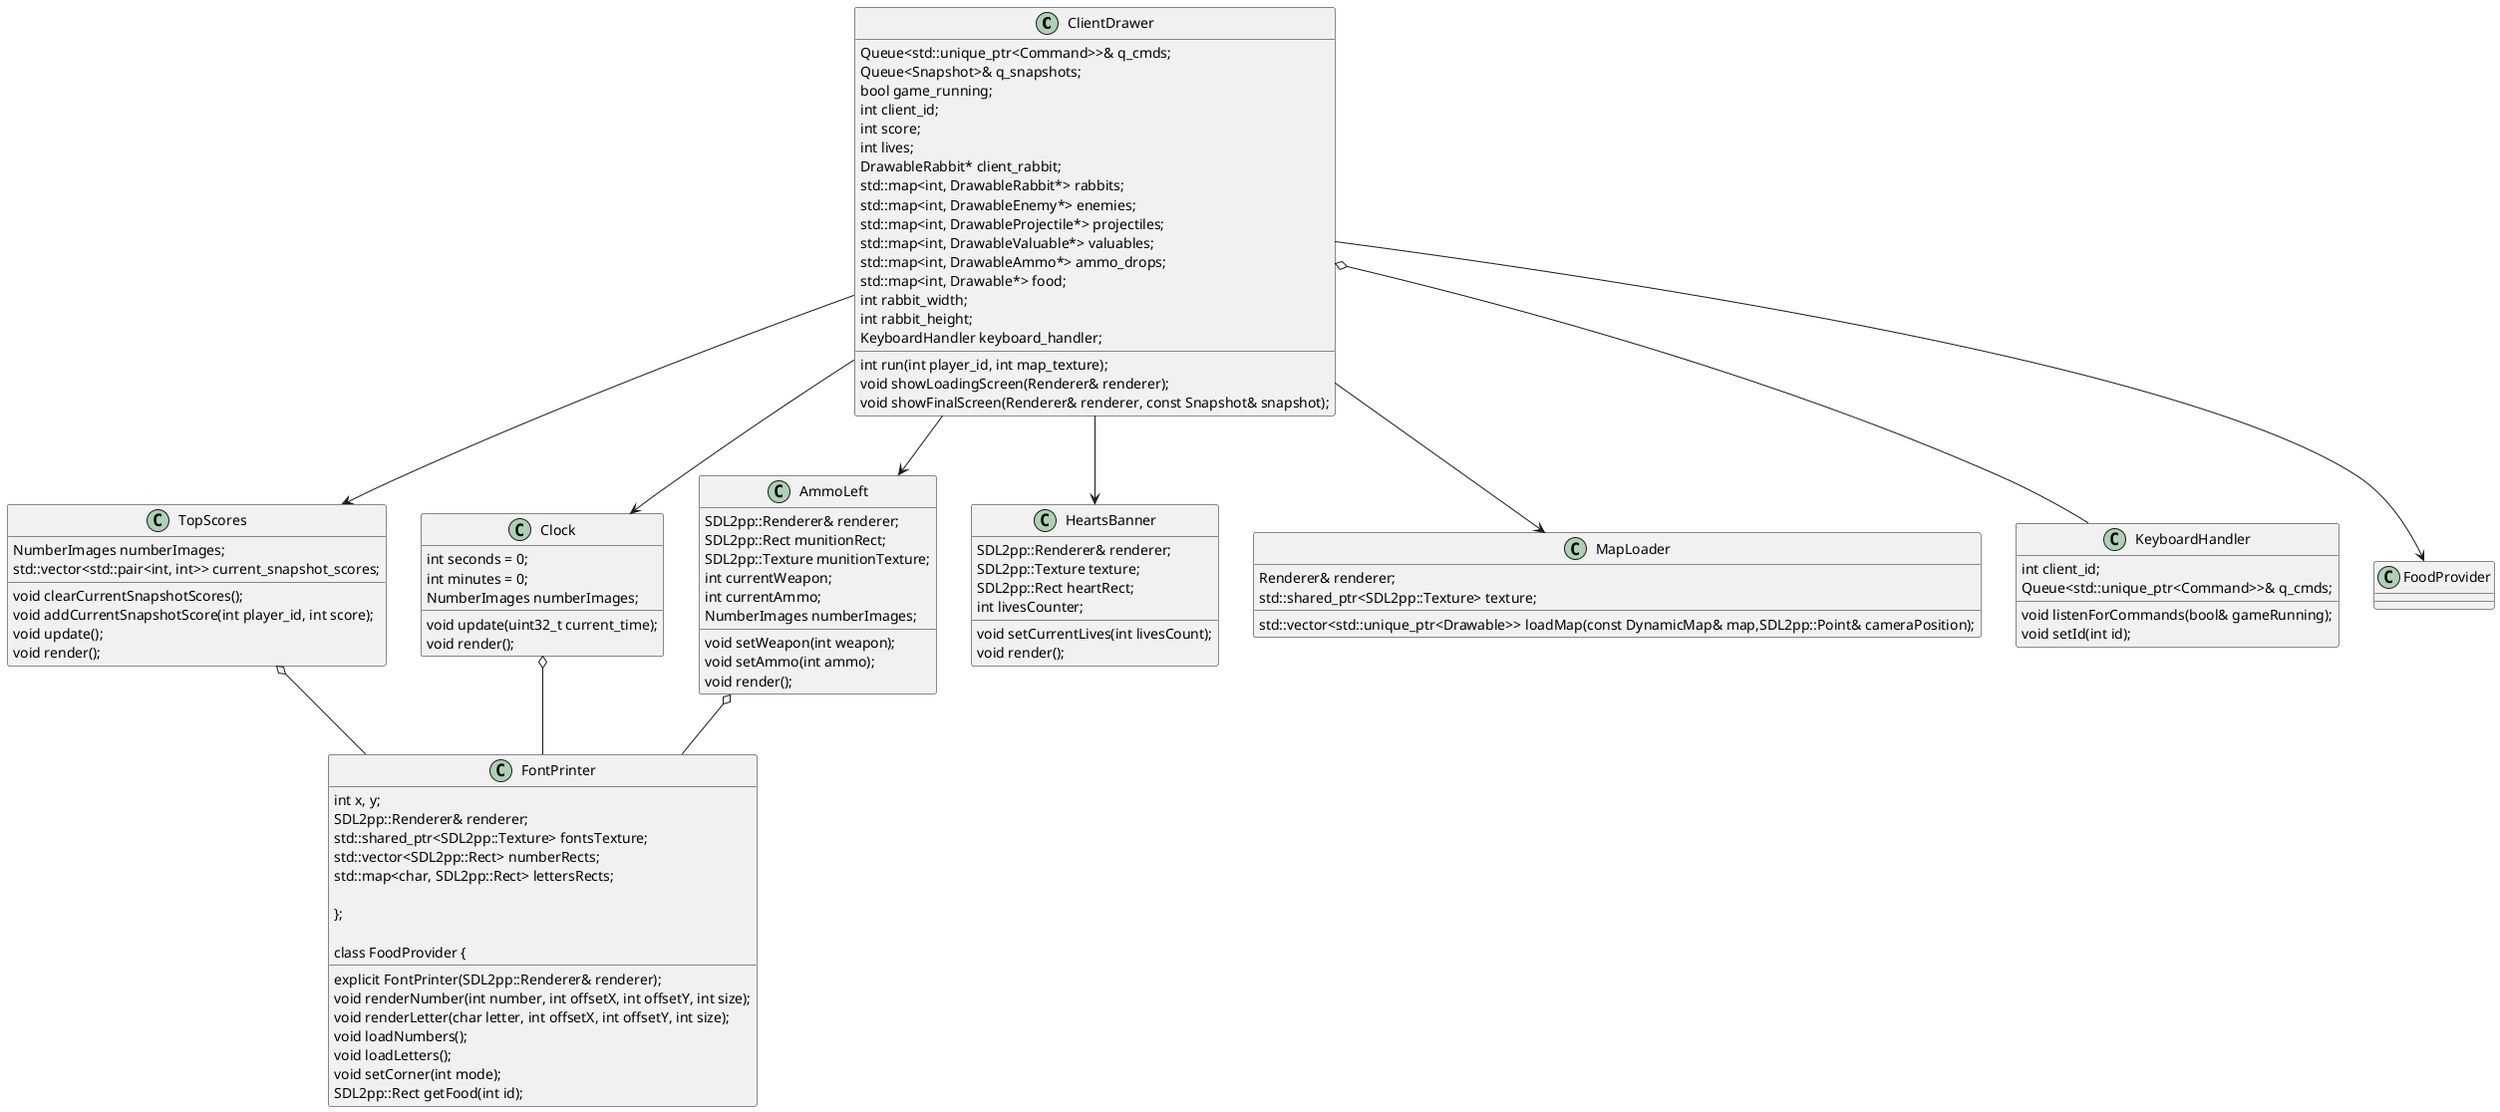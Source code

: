 @startuml
class ClientDrawer {
    Queue<std::unique_ptr<Command>>& q_cmds;
    Queue<Snapshot>& q_snapshots;
    bool game_running;
    int client_id;
    int score;
    int lives;
    DrawableRabbit* client_rabbit;
    std::map<int, DrawableRabbit*> rabbits;
    std::map<int, DrawableEnemy*> enemies;
    std::map<int, DrawableProjectile*> projectiles;
    std::map<int, DrawableValuable*> valuables;
    std::map<int, DrawableAmmo*> ammo_drops;
    std::map<int, Drawable*> food;
    int rabbit_width;
    int rabbit_height;
    KeyboardHandler keyboard_handler;

    int run(int player_id, int map_texture);
    void showLoadingScreen(Renderer& renderer);
    void showFinalScreen(Renderer& renderer, const Snapshot& snapshot);
}

class TopScores {
    NumberImages numberImages;
    std::vector<std::pair<int, int>> current_snapshot_scores;

    void clearCurrentSnapshotScores();
    void addCurrentSnapshotScore(int player_id, int score);
    void update();
    void render();
}

class FontPrinter {
    int x, y;
    SDL2pp::Renderer& renderer;
    std::shared_ptr<SDL2pp::Texture> fontsTexture;
    std::vector<SDL2pp::Rect> numberRects;
    std::map<char, SDL2pp::Rect> lettersRects;

    explicit FontPrinter(SDL2pp::Renderer& renderer);
    void renderNumber(int number, int offsetX, int offsetY, int size);
    void renderLetter(char letter, int offsetX, int offsetY, int size);
    void loadNumbers();
    void loadLetters();
    void setCorner(int mode);
};

class FoodProvider {
    SDL2pp::Rect getFood(int id);
}

class Clock {
    int seconds = 0;
    int minutes = 0;
    NumberImages numberImages;

    void update(uint32_t current_time);
    void render();
}


class AmmoLeft {
    SDL2pp::Renderer& renderer;
    SDL2pp::Rect munitionRect;
    SDL2pp::Texture munitionTexture;
    int currentWeapon;
    int currentAmmo;
    NumberImages numberImages;

    void setWeapon(int weapon);
    void setAmmo(int ammo);
    void render();
}


class HeartsBanner {
    SDL2pp::Renderer& renderer;
    SDL2pp::Texture texture;
    SDL2pp::Rect heartRect;
    int livesCounter;

    void setCurrentLives(int livesCount);
    void render();
}

class MapLoader {
    Renderer& renderer;
    std::shared_ptr<SDL2pp::Texture> texture;

    std::vector<std::unique_ptr<Drawable>> loadMap(const DynamicMap& map,SDL2pp::Point& cameraPosition);
}





class KeyboardHandler {
    int client_id;
    Queue<std::unique_ptr<Command>>& q_cmds;

    void listenForCommands(bool& gameRunning);
    void setId(int id);
}


ClientDrawer --> TopScores
TopScores o-- FontPrinter
Clock o-- FontPrinter
AmmoLeft o-- FontPrinter
ClientDrawer --> MapLoader 
ClientDrawer o-- KeyboardHandler 
ClientDrawer --> AmmoLeft
ClientDrawer --> HeartsBanner
ClientDrawer --> FoodProvider
ClientDrawer --> Clock
@enduml